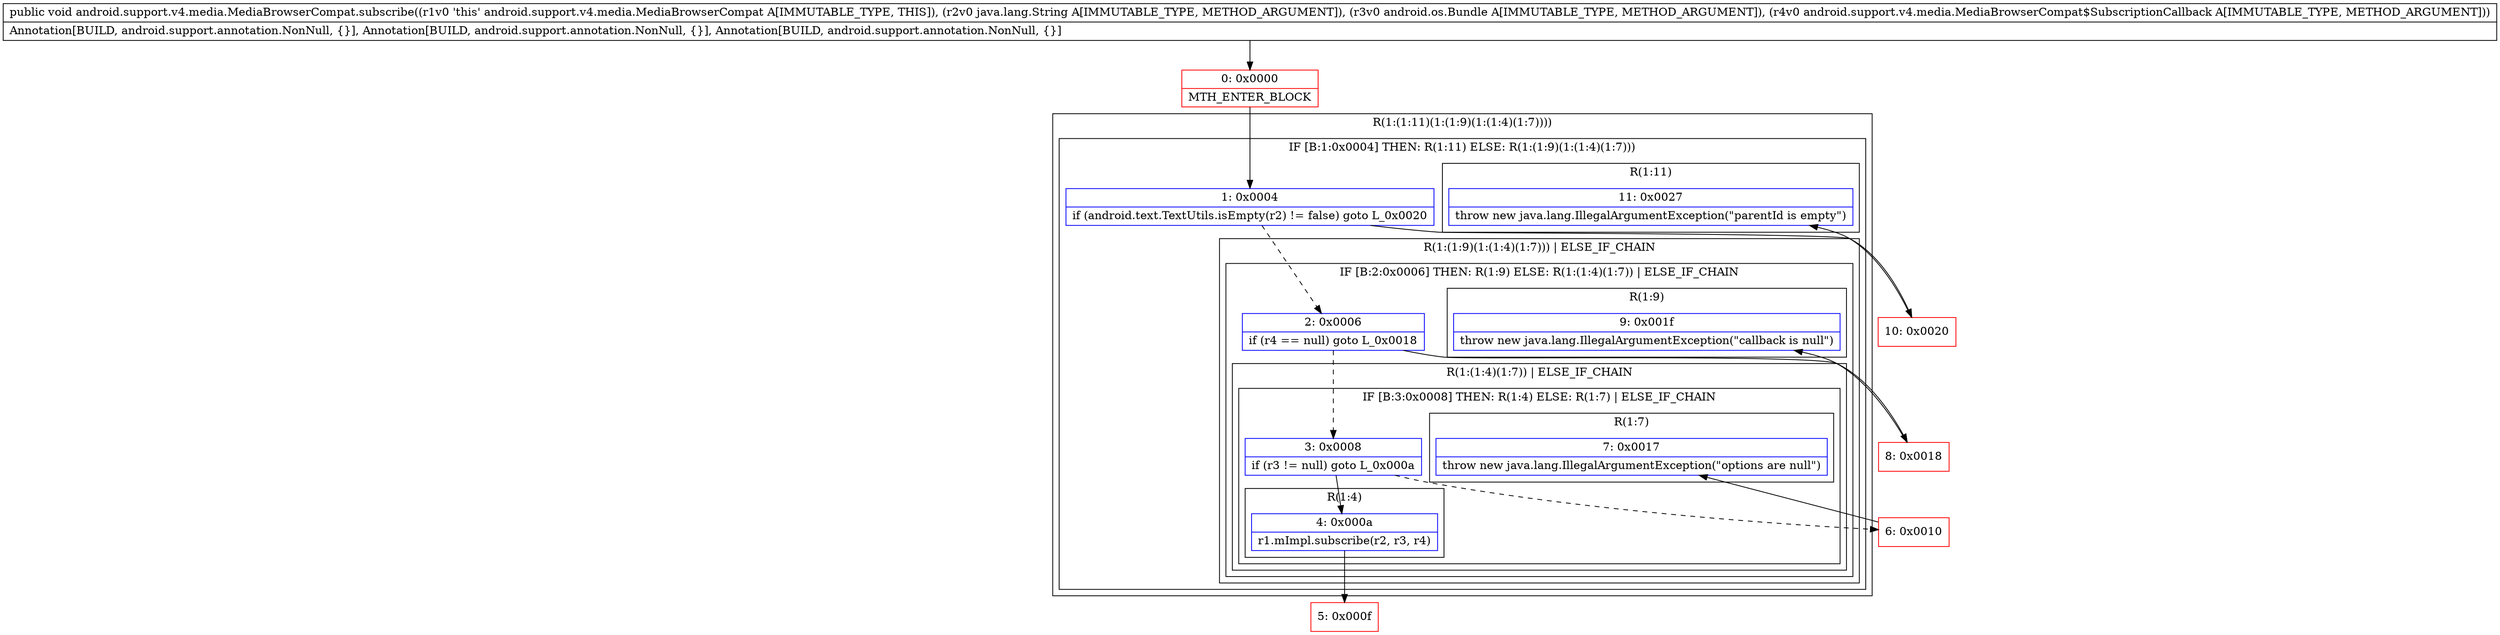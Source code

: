 digraph "CFG forandroid.support.v4.media.MediaBrowserCompat.subscribe(Ljava\/lang\/String;Landroid\/os\/Bundle;Landroid\/support\/v4\/media\/MediaBrowserCompat$SubscriptionCallback;)V" {
subgraph cluster_Region_2007302743 {
label = "R(1:(1:11)(1:(1:9)(1:(1:4)(1:7))))";
node [shape=record,color=blue];
subgraph cluster_IfRegion_1280277702 {
label = "IF [B:1:0x0004] THEN: R(1:11) ELSE: R(1:(1:9)(1:(1:4)(1:7)))";
node [shape=record,color=blue];
Node_1 [shape=record,label="{1\:\ 0x0004|if (android.text.TextUtils.isEmpty(r2) != false) goto L_0x0020\l}"];
subgraph cluster_Region_853296048 {
label = "R(1:11)";
node [shape=record,color=blue];
Node_11 [shape=record,label="{11\:\ 0x0027|throw new java.lang.IllegalArgumentException(\"parentId is empty\")\l}"];
}
subgraph cluster_Region_1496225653 {
label = "R(1:(1:9)(1:(1:4)(1:7))) | ELSE_IF_CHAIN\l";
node [shape=record,color=blue];
subgraph cluster_IfRegion_105288125 {
label = "IF [B:2:0x0006] THEN: R(1:9) ELSE: R(1:(1:4)(1:7)) | ELSE_IF_CHAIN\l";
node [shape=record,color=blue];
Node_2 [shape=record,label="{2\:\ 0x0006|if (r4 == null) goto L_0x0018\l}"];
subgraph cluster_Region_827876607 {
label = "R(1:9)";
node [shape=record,color=blue];
Node_9 [shape=record,label="{9\:\ 0x001f|throw new java.lang.IllegalArgumentException(\"callback is null\")\l}"];
}
subgraph cluster_Region_1640587431 {
label = "R(1:(1:4)(1:7)) | ELSE_IF_CHAIN\l";
node [shape=record,color=blue];
subgraph cluster_IfRegion_1282524884 {
label = "IF [B:3:0x0008] THEN: R(1:4) ELSE: R(1:7) | ELSE_IF_CHAIN\l";
node [shape=record,color=blue];
Node_3 [shape=record,label="{3\:\ 0x0008|if (r3 != null) goto L_0x000a\l}"];
subgraph cluster_Region_2114485662 {
label = "R(1:4)";
node [shape=record,color=blue];
Node_4 [shape=record,label="{4\:\ 0x000a|r1.mImpl.subscribe(r2, r3, r4)\l}"];
}
subgraph cluster_Region_210075964 {
label = "R(1:7)";
node [shape=record,color=blue];
Node_7 [shape=record,label="{7\:\ 0x0017|throw new java.lang.IllegalArgumentException(\"options are null\")\l}"];
}
}
}
}
}
}
}
Node_0 [shape=record,color=red,label="{0\:\ 0x0000|MTH_ENTER_BLOCK\l}"];
Node_5 [shape=record,color=red,label="{5\:\ 0x000f}"];
Node_6 [shape=record,color=red,label="{6\:\ 0x0010}"];
Node_8 [shape=record,color=red,label="{8\:\ 0x0018}"];
Node_10 [shape=record,color=red,label="{10\:\ 0x0020}"];
MethodNode[shape=record,label="{public void android.support.v4.media.MediaBrowserCompat.subscribe((r1v0 'this' android.support.v4.media.MediaBrowserCompat A[IMMUTABLE_TYPE, THIS]), (r2v0 java.lang.String A[IMMUTABLE_TYPE, METHOD_ARGUMENT]), (r3v0 android.os.Bundle A[IMMUTABLE_TYPE, METHOD_ARGUMENT]), (r4v0 android.support.v4.media.MediaBrowserCompat$SubscriptionCallback A[IMMUTABLE_TYPE, METHOD_ARGUMENT]))  | Annotation[BUILD, android.support.annotation.NonNull, \{\}], Annotation[BUILD, android.support.annotation.NonNull, \{\}], Annotation[BUILD, android.support.annotation.NonNull, \{\}]\l}"];
MethodNode -> Node_0;
Node_1 -> Node_2[style=dashed];
Node_1 -> Node_10;
Node_2 -> Node_3[style=dashed];
Node_2 -> Node_8;
Node_3 -> Node_4;
Node_3 -> Node_6[style=dashed];
Node_4 -> Node_5;
Node_0 -> Node_1;
Node_6 -> Node_7;
Node_8 -> Node_9;
Node_10 -> Node_11;
}

